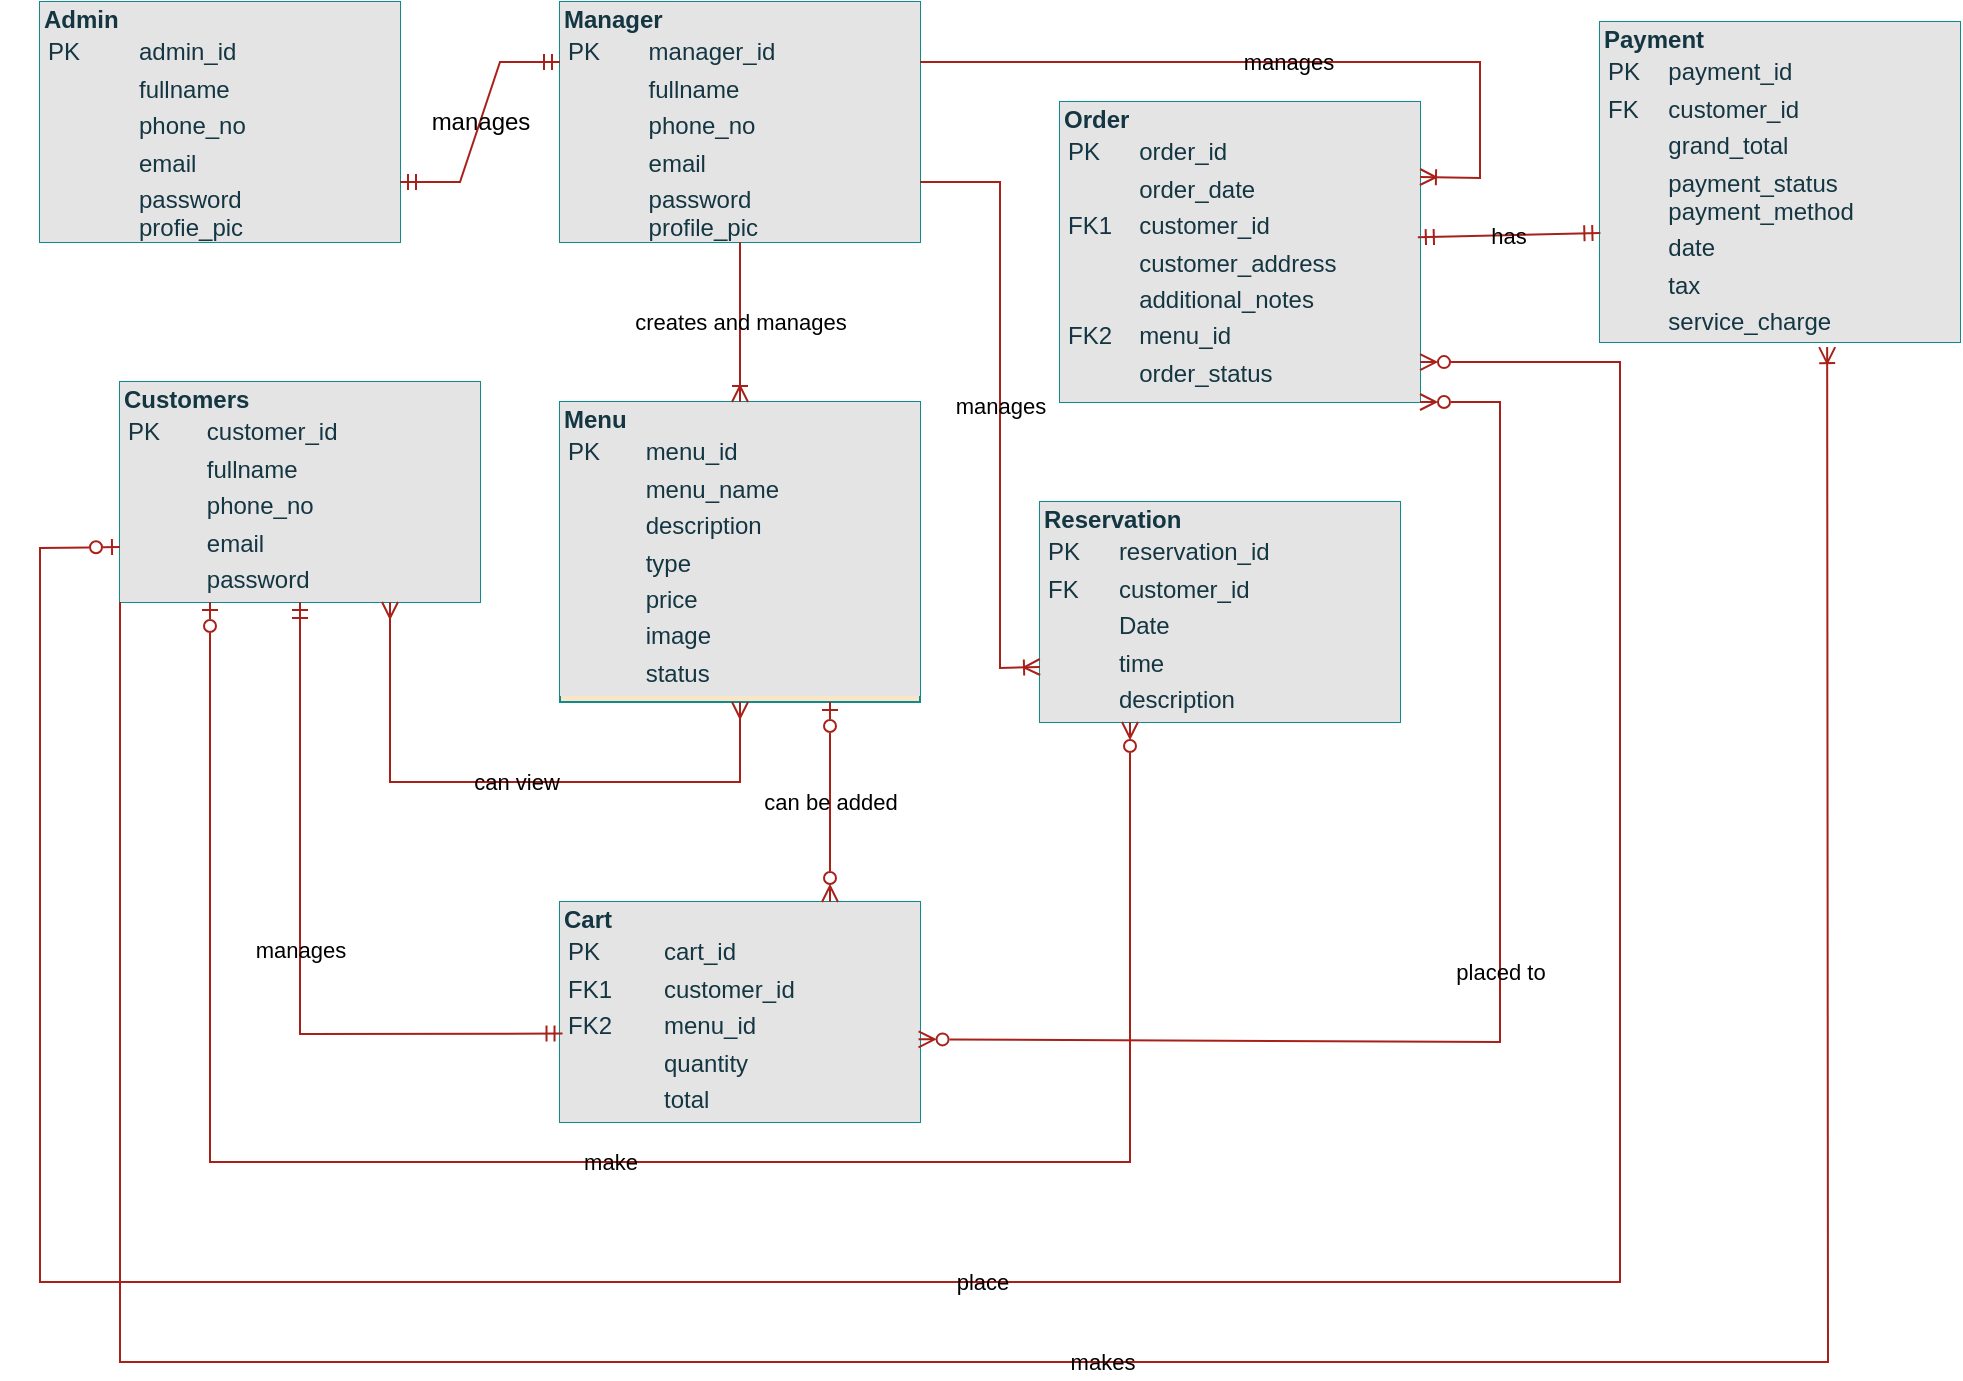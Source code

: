 <mxfile version="24.1.0" type="github">
  <diagram name="Page-1" id="c4acf3e9-155e-7222-9cf6-157b1a14988f">
    <mxGraphModel dx="794" dy="412" grid="1" gridSize="10" guides="1" tooltips="1" connect="1" arrows="1" fold="1" page="1" pageScale="1" pageWidth="1100" pageHeight="850" background="none" math="0" shadow="0">
      <root>
        <mxCell id="0" />
        <mxCell id="1" parent="0" />
        <mxCell id="Jjq8T7qi3jef3cEJJv4Q-7" value="" style="group;labelBackgroundColor=none;fontColor=#143642;" parent="1" vertex="1" connectable="0">
          <mxGeometry x="60" y="85" width="980" height="680" as="geometry" />
        </mxCell>
        <mxCell id="0ZMj3UgOhS7La8aOsczO-1" value="&lt;div style=&quot;box-sizing:border-box;width:100%;background:#e4e4e4;padding:2px;&quot;&gt;&lt;b&gt;Customers&lt;/b&gt;&lt;br&gt;&lt;table style=&quot;background-color: initial; font-size: 1em; width: 100%;&quot; cellpadding=&quot;2&quot; cellspacing=&quot;0&quot;&gt;&lt;tbody&gt;&lt;tr&gt;&lt;td&gt;PK&lt;/td&gt;&lt;td&gt;customer_id&lt;/td&gt;&lt;/tr&gt;&lt;tr&gt;&lt;td&gt;&lt;br&gt;&lt;/td&gt;&lt;td&gt;fullname&lt;/td&gt;&lt;/tr&gt;&lt;tr&gt;&lt;td&gt;&lt;br&gt;&lt;/td&gt;&lt;td&gt;phone_no&lt;/td&gt;&lt;/tr&gt;&lt;tr&gt;&lt;td&gt;&lt;br&gt;&lt;/td&gt;&lt;td&gt;email&lt;/td&gt;&lt;/tr&gt;&lt;tr&gt;&lt;td&gt;&lt;br&gt;&lt;/td&gt;&lt;td&gt;password&lt;/td&gt;&lt;/tr&gt;&lt;/tbody&gt;&lt;/table&gt;&lt;/div&gt;" style="verticalAlign=top;align=left;overflow=fill;html=1;whiteSpace=wrap;labelBackgroundColor=none;fillColor=#FAE5C7;strokeColor=#0F8B8D;fontColor=#143642;" parent="Jjq8T7qi3jef3cEJJv4Q-7" vertex="1">
          <mxGeometry x="60" y="190" width="180" height="110" as="geometry" />
        </mxCell>
        <mxCell id="0ZMj3UgOhS7La8aOsczO-2" value="&lt;div style=&quot;box-sizing:border-box;width:100%;background:#e4e4e4;padding:2px;&quot;&gt;&lt;b&gt;Menu&lt;/b&gt;&lt;br&gt;&lt;table style=&quot;background-color: initial; font-size: 1em; width: 100%;&quot; cellpadding=&quot;2&quot; cellspacing=&quot;0&quot;&gt;&lt;tbody&gt;&lt;tr&gt;&lt;td&gt;PK&lt;/td&gt;&lt;td&gt;menu_id&lt;/td&gt;&lt;/tr&gt;&lt;tr&gt;&lt;td&gt;&lt;br&gt;&lt;/td&gt;&lt;td&gt;menu_name&lt;/td&gt;&lt;/tr&gt;&lt;tr&gt;&lt;td&gt;&lt;br&gt;&lt;/td&gt;&lt;td&gt;description&lt;/td&gt;&lt;/tr&gt;&lt;tr&gt;&lt;td&gt;&lt;br&gt;&lt;/td&gt;&lt;td&gt;type&lt;/td&gt;&lt;/tr&gt;&lt;tr&gt;&lt;td&gt;&lt;br&gt;&lt;/td&gt;&lt;td&gt;price&lt;/td&gt;&lt;/tr&gt;&lt;tr&gt;&lt;td&gt;&lt;br&gt;&lt;/td&gt;&lt;td&gt;image&lt;/td&gt;&lt;/tr&gt;&lt;tr&gt;&lt;td&gt;&lt;br&gt;&lt;/td&gt;&lt;td&gt;status&lt;/td&gt;&lt;/tr&gt;&lt;/tbody&gt;&lt;/table&gt;&lt;/div&gt;" style="verticalAlign=top;align=left;overflow=fill;html=1;whiteSpace=wrap;labelBackgroundColor=none;fillColor=#FAE5C7;strokeColor=#0F8B8D;fontColor=#143642;" parent="Jjq8T7qi3jef3cEJJv4Q-7" vertex="1">
          <mxGeometry x="280" y="200" width="180" height="150" as="geometry" />
        </mxCell>
        <mxCell id="0ZMj3UgOhS7La8aOsczO-3" value="&lt;div style=&quot;box-sizing:border-box;width:100%;background:#e4e4e4;padding:2px;&quot;&gt;&lt;b&gt;Order&lt;/b&gt;&lt;br&gt;&lt;table style=&quot;background-color: initial; font-size: 1em; width: 100%;&quot; cellpadding=&quot;2&quot; cellspacing=&quot;0&quot;&gt;&lt;tbody&gt;&lt;tr&gt;&lt;td&gt;PK&lt;/td&gt;&lt;td&gt;order_id&lt;/td&gt;&lt;/tr&gt;&lt;tr&gt;&lt;td&gt;&lt;br&gt;&lt;/td&gt;&lt;td&gt;order_date&lt;/td&gt;&lt;/tr&gt;&lt;tr&gt;&lt;td&gt;FK1&lt;/td&gt;&lt;td&gt;customer_id&lt;/td&gt;&lt;/tr&gt;&lt;tr&gt;&lt;td&gt;&lt;br&gt;&lt;/td&gt;&lt;td&gt;customer_address&lt;/td&gt;&lt;/tr&gt;&lt;tr&gt;&lt;td&gt;&lt;br&gt;&lt;/td&gt;&lt;td&gt;additional_notes&lt;/td&gt;&lt;/tr&gt;&lt;tr&gt;&lt;td&gt;FK2&lt;/td&gt;&lt;td&gt;menu_id&lt;/td&gt;&lt;/tr&gt;&lt;tr&gt;&lt;td&gt;&lt;br&gt;&lt;/td&gt;&lt;td&gt;order_status&lt;br&gt;&lt;/td&gt;&lt;/tr&gt;&lt;tr&gt;&lt;td&gt;&lt;br&gt;&lt;/td&gt;&lt;td&gt;&lt;br&gt;&lt;/td&gt;&lt;/tr&gt;&lt;tr&gt;&lt;td&gt;&lt;br&gt;&lt;/td&gt;&lt;td&gt;&lt;br&gt;&lt;/td&gt;&lt;/tr&gt;&lt;tr&gt;&lt;td&gt;&lt;br&gt;&lt;/td&gt;&lt;td&gt;&lt;br&gt;&lt;/td&gt;&lt;/tr&gt;&lt;tr&gt;&lt;td&gt;&lt;br&gt;&lt;/td&gt;&lt;td&gt;&lt;br&gt;&lt;/td&gt;&lt;/tr&gt;&lt;tr&gt;&lt;td&gt;&lt;br&gt;&lt;/td&gt;&lt;td&gt;&lt;br&gt;&lt;/td&gt;&lt;/tr&gt;&lt;/tbody&gt;&lt;/table&gt;&lt;/div&gt;" style="verticalAlign=top;align=left;overflow=fill;html=1;whiteSpace=wrap;labelBackgroundColor=none;fillColor=#FAE5C7;strokeColor=#0F8B8D;fontColor=#143642;" parent="Jjq8T7qi3jef3cEJJv4Q-7" vertex="1">
          <mxGeometry x="530" y="50" width="180" height="150" as="geometry" />
        </mxCell>
        <mxCell id="0ZMj3UgOhS7La8aOsczO-10" value="&lt;div style=&quot;box-sizing:border-box;width:100%;background:#e4e4e4;padding:2px;&quot;&gt;&lt;b&gt;Cart&lt;/b&gt;&lt;table style=&quot;background-color: initial; font-size: 1em; width: 100%;&quot; cellpadding=&quot;2&quot; cellspacing=&quot;0&quot;&gt;&lt;tbody&gt;&lt;tr&gt;&lt;td&gt;PK&lt;/td&gt;&lt;td&gt;cart_id&lt;/td&gt;&lt;/tr&gt;&lt;tr&gt;&lt;td&gt;FK1&lt;/td&gt;&lt;td&gt;customer_id&lt;/td&gt;&lt;/tr&gt;&lt;tr&gt;&lt;td&gt;FK2&lt;/td&gt;&lt;td&gt;menu_id&lt;/td&gt;&lt;/tr&gt;&lt;tr&gt;&lt;td&gt;&lt;br&gt;&lt;/td&gt;&lt;td&gt;quantity&lt;/td&gt;&lt;/tr&gt;&lt;tr&gt;&lt;td&gt;&lt;br&gt;&lt;/td&gt;&lt;td&gt;total&lt;/td&gt;&lt;/tr&gt;&lt;tr&gt;&lt;td&gt;&lt;br&gt;&lt;/td&gt;&lt;td&gt;&lt;br&gt;&lt;/td&gt;&lt;/tr&gt;&lt;tr&gt;&lt;td&gt;&lt;br&gt;&lt;/td&gt;&lt;td&gt;&lt;br&gt;&lt;/td&gt;&lt;/tr&gt;&lt;/tbody&gt;&lt;/table&gt;&lt;/div&gt;" style="verticalAlign=top;align=left;overflow=fill;html=1;whiteSpace=wrap;labelBackgroundColor=none;fillColor=#FAE5C7;strokeColor=#0F8B8D;fontColor=#143642;" parent="Jjq8T7qi3jef3cEJJv4Q-7" vertex="1">
          <mxGeometry x="280" y="450" width="180" height="110" as="geometry" />
        </mxCell>
        <mxCell id="0ZMj3UgOhS7La8aOsczO-11" value="&lt;div style=&quot;box-sizing:border-box;width:100%;background:#e4e4e4;padding:2px;&quot;&gt;&lt;b&gt;Reservation&lt;/b&gt;&lt;br&gt;&lt;table style=&quot;background-color: initial; font-size: 1em; width: 100%;&quot; cellpadding=&quot;2&quot; cellspacing=&quot;0&quot;&gt;&lt;tbody&gt;&lt;tr&gt;&lt;td&gt;PK&lt;/td&gt;&lt;td&gt;reservation_id&lt;/td&gt;&lt;/tr&gt;&lt;tr&gt;&lt;td&gt;FK&lt;/td&gt;&lt;td&gt;customer_id&lt;/td&gt;&lt;/tr&gt;&lt;tr&gt;&lt;td&gt;&lt;br&gt;&lt;/td&gt;&lt;td&gt;Date&lt;/td&gt;&lt;/tr&gt;&lt;tr&gt;&lt;td&gt;&lt;br&gt;&lt;/td&gt;&lt;td&gt;time&lt;/td&gt;&lt;/tr&gt;&lt;tr&gt;&lt;td&gt;&lt;br&gt;&lt;/td&gt;&lt;td&gt;description&lt;/td&gt;&lt;/tr&gt;&lt;tr&gt;&lt;td&gt;&lt;br&gt;&lt;/td&gt;&lt;td&gt;&lt;br&gt;&lt;/td&gt;&lt;/tr&gt;&lt;tr&gt;&lt;td&gt;&lt;br&gt;&lt;/td&gt;&lt;td&gt;&lt;br&gt;&lt;/td&gt;&lt;/tr&gt;&lt;/tbody&gt;&lt;/table&gt;&lt;/div&gt;" style="verticalAlign=top;align=left;overflow=fill;html=1;whiteSpace=wrap;labelBackgroundColor=none;fillColor=#FAE5C7;strokeColor=#0F8B8D;fontColor=#143642;" parent="Jjq8T7qi3jef3cEJJv4Q-7" vertex="1">
          <mxGeometry x="520" y="250" width="180" height="110" as="geometry" />
        </mxCell>
        <mxCell id="-Bg4KVHuA5Gxkn_Qz7YZ-1" value="&lt;div style=&quot;box-sizing:border-box;width:100%;background:#e4e4e4;padding:2px;&quot;&gt;&lt;b&gt;Admin&lt;/b&gt;&lt;table style=&quot;background-color: initial; font-size: 1em; width: 100%;&quot; cellpadding=&quot;2&quot; cellspacing=&quot;0&quot;&gt;&lt;tbody&gt;&lt;tr&gt;&lt;td&gt;PK&lt;/td&gt;&lt;td&gt;admin_id&lt;/td&gt;&lt;/tr&gt;&lt;tr&gt;&lt;td&gt;&lt;br&gt;&lt;/td&gt;&lt;td&gt;fullname&lt;/td&gt;&lt;/tr&gt;&lt;tr&gt;&lt;td&gt;&lt;br&gt;&lt;/td&gt;&lt;td&gt;phone_no&lt;/td&gt;&lt;/tr&gt;&lt;tr&gt;&lt;td&gt;&lt;br&gt;&lt;/td&gt;&lt;td&gt;email&lt;/td&gt;&lt;/tr&gt;&lt;tr&gt;&lt;td&gt;&lt;br&gt;&lt;/td&gt;&lt;td&gt;password&lt;br&gt;profie_pic&lt;/td&gt;&lt;/tr&gt;&lt;/tbody&gt;&lt;/table&gt;&lt;/div&gt;" style="verticalAlign=top;align=left;overflow=fill;html=1;whiteSpace=wrap;labelBackgroundColor=none;fillColor=#FAE5C7;strokeColor=#0F8B8D;fontColor=#143642;" parent="Jjq8T7qi3jef3cEJJv4Q-7" vertex="1">
          <mxGeometry x="20" width="180" height="120" as="geometry" />
        </mxCell>
        <mxCell id="-Bg4KVHuA5Gxkn_Qz7YZ-2" value="&lt;div style=&quot;box-sizing:border-box;width:100%;background:#e4e4e4;padding:2px;&quot;&gt;&lt;b&gt;Manager&lt;/b&gt;&lt;table style=&quot;background-color: initial; font-size: 1em; width: 100%;&quot; cellpadding=&quot;2&quot; cellspacing=&quot;0&quot;&gt;&lt;tbody&gt;&lt;tr&gt;&lt;td&gt;PK&lt;/td&gt;&lt;td&gt;manager_id&lt;/td&gt;&lt;/tr&gt;&lt;tr&gt;&lt;td&gt;&lt;br&gt;&lt;/td&gt;&lt;td&gt;fullname&lt;/td&gt;&lt;/tr&gt;&lt;tr&gt;&lt;td&gt;&lt;br&gt;&lt;/td&gt;&lt;td&gt;phone_no&lt;/td&gt;&lt;/tr&gt;&lt;tr&gt;&lt;td&gt;&lt;br&gt;&lt;/td&gt;&lt;td&gt;email&lt;/td&gt;&lt;/tr&gt;&lt;tr&gt;&lt;td&gt;&lt;br&gt;&lt;/td&gt;&lt;td&gt;password&lt;br&gt;profile_pic&lt;/td&gt;&lt;/tr&gt;&lt;/tbody&gt;&lt;/table&gt;&lt;/div&gt;" style="verticalAlign=top;align=left;overflow=fill;html=1;whiteSpace=wrap;labelBackgroundColor=none;fillColor=#FAE5C7;strokeColor=#0F8B8D;fontColor=#143642;" parent="Jjq8T7qi3jef3cEJJv4Q-7" vertex="1">
          <mxGeometry x="280" width="180" height="120" as="geometry" />
        </mxCell>
        <mxCell id="-Bg4KVHuA5Gxkn_Qz7YZ-3" value="manages" style="edgeStyle=entityRelationEdgeStyle;fontSize=12;html=1;endArrow=ERmandOne;startArrow=ERmandOne;rounded=0;entryX=0;entryY=0.25;entryDx=0;entryDy=0;exitX=1;exitY=0.75;exitDx=0;exitDy=0;labelBackgroundColor=none;strokeColor=#A8201A;fontColor=default;" parent="Jjq8T7qi3jef3cEJJv4Q-7" source="-Bg4KVHuA5Gxkn_Qz7YZ-1" target="-Bg4KVHuA5Gxkn_Qz7YZ-2" edge="1">
          <mxGeometry x="0.003" width="100" height="100" relative="1" as="geometry">
            <mxPoint x="220" y="160" as="sourcePoint" />
            <mxPoint x="320" y="60" as="targetPoint" />
            <mxPoint as="offset" />
          </mxGeometry>
        </mxCell>
        <mxCell id="-Bg4KVHuA5Gxkn_Qz7YZ-6" value="creates and manages" style="endArrow=ERoneToMany;html=1;rounded=0;exitX=0.5;exitY=1;exitDx=0;exitDy=0;entryX=0.5;entryY=0;entryDx=0;entryDy=0;endFill=0;labelBackgroundColor=none;strokeColor=#A8201A;fontColor=default;" parent="Jjq8T7qi3jef3cEJJv4Q-7" source="-Bg4KVHuA5Gxkn_Qz7YZ-2" target="0ZMj3UgOhS7La8aOsczO-2" edge="1">
          <mxGeometry relative="1" as="geometry">
            <mxPoint x="350" y="260" as="sourcePoint" />
            <mxPoint x="510" y="260" as="targetPoint" />
          </mxGeometry>
        </mxCell>
        <mxCell id="-Bg4KVHuA5Gxkn_Qz7YZ-9" value="can view" style="endArrow=ERmany;html=1;rounded=0;exitX=0.75;exitY=1;exitDx=0;exitDy=0;entryX=0.5;entryY=1;entryDx=0;entryDy=0;startArrow=ERmany;startFill=0;endFill=0;labelBackgroundColor=none;strokeColor=#A8201A;fontColor=default;" parent="Jjq8T7qi3jef3cEJJv4Q-7" source="0ZMj3UgOhS7La8aOsczO-1" target="0ZMj3UgOhS7La8aOsczO-2" edge="1">
          <mxGeometry relative="1" as="geometry">
            <mxPoint x="330" y="220" as="sourcePoint" />
            <mxPoint x="490" y="220" as="targetPoint" />
            <Array as="points">
              <mxPoint x="195" y="390" />
              <mxPoint x="370" y="390" />
            </Array>
          </mxGeometry>
        </mxCell>
        <mxCell id="-Bg4KVHuA5Gxkn_Qz7YZ-10" value="can be added" style="endArrow=ERzeroToMany;html=1;rounded=0;exitX=0.75;exitY=1;exitDx=0;exitDy=0;startArrow=ERzeroToOne;startFill=0;endFill=0;entryX=0.75;entryY=0;entryDx=0;entryDy=0;labelBackgroundColor=none;strokeColor=#A8201A;fontColor=default;" parent="Jjq8T7qi3jef3cEJJv4Q-7" source="0ZMj3UgOhS7La8aOsczO-2" target="0ZMj3UgOhS7La8aOsczO-10" edge="1">
          <mxGeometry relative="1" as="geometry">
            <mxPoint x="470" y="220" as="sourcePoint" />
            <mxPoint x="480" y="545" as="targetPoint" />
          </mxGeometry>
        </mxCell>
        <mxCell id="-Bg4KVHuA5Gxkn_Qz7YZ-12" value="make" style="endArrow=ERzeroToMany;html=1;rounded=0;exitX=0.25;exitY=1;exitDx=0;exitDy=0;entryX=0.25;entryY=1;entryDx=0;entryDy=0;startArrow=ERzeroToOne;startFill=0;endFill=0;labelBackgroundColor=none;strokeColor=#A8201A;fontColor=default;" parent="Jjq8T7qi3jef3cEJJv4Q-7" source="0ZMj3UgOhS7La8aOsczO-1" target="0ZMj3UgOhS7La8aOsczO-11" edge="1">
          <mxGeometry relative="1" as="geometry">
            <mxPoint x="290" y="290" as="sourcePoint" />
            <mxPoint x="450" y="290" as="targetPoint" />
            <Array as="points">
              <mxPoint x="105" y="580" />
              <mxPoint x="360" y="580" />
              <mxPoint x="565" y="580" />
            </Array>
          </mxGeometry>
        </mxCell>
        <mxCell id="-Bg4KVHuA5Gxkn_Qz7YZ-14" value="manages" style="endArrow=ERmandOne;html=1;rounded=0;exitX=0.5;exitY=1;exitDx=0;exitDy=0;entryX=0.007;entryY=0.598;entryDx=0;entryDy=0;entryPerimeter=0;startArrow=ERmandOne;startFill=0;endFill=0;labelBackgroundColor=none;strokeColor=#A8201A;fontColor=default;" parent="Jjq8T7qi3jef3cEJJv4Q-7" source="0ZMj3UgOhS7La8aOsczO-1" target="0ZMj3UgOhS7La8aOsczO-10" edge="1">
          <mxGeometry relative="1" as="geometry">
            <mxPoint x="290" y="290" as="sourcePoint" />
            <mxPoint x="450" y="290" as="targetPoint" />
            <Array as="points">
              <mxPoint x="150" y="516" />
            </Array>
          </mxGeometry>
        </mxCell>
        <mxCell id="-Bg4KVHuA5Gxkn_Qz7YZ-15" value="manages" style="endArrow=none;html=1;rounded=0;entryX=1;entryY=0.75;entryDx=0;entryDy=0;exitX=0;exitY=0.75;exitDx=0;exitDy=0;endFill=0;startArrow=ERoneToMany;startFill=0;labelBackgroundColor=none;strokeColor=#A8201A;fontColor=default;" parent="Jjq8T7qi3jef3cEJJv4Q-7" source="0ZMj3UgOhS7La8aOsczO-11" target="-Bg4KVHuA5Gxkn_Qz7YZ-2" edge="1">
          <mxGeometry relative="1" as="geometry">
            <mxPoint x="290" y="140" as="sourcePoint" />
            <mxPoint x="450" y="140" as="targetPoint" />
            <Array as="points">
              <mxPoint x="500" y="333" />
              <mxPoint x="500" y="90" />
            </Array>
          </mxGeometry>
        </mxCell>
        <mxCell id="-Bg4KVHuA5Gxkn_Qz7YZ-17" value="manages" style="endArrow=none;html=1;rounded=0;entryX=1;entryY=0.25;entryDx=0;entryDy=0;exitX=1;exitY=0.25;exitDx=0;exitDy=0;endFill=0;startArrow=ERoneToMany;startFill=0;labelBackgroundColor=none;strokeColor=#A8201A;fontColor=default;" parent="Jjq8T7qi3jef3cEJJv4Q-7" source="0ZMj3UgOhS7La8aOsczO-3" target="-Bg4KVHuA5Gxkn_Qz7YZ-2" edge="1">
          <mxGeometry relative="1" as="geometry">
            <mxPoint x="630" y="463" as="sourcePoint" />
            <mxPoint x="520" y="93" as="targetPoint" />
            <Array as="points">
              <mxPoint x="740" y="88" />
              <mxPoint x="740" y="30" />
            </Array>
          </mxGeometry>
        </mxCell>
        <mxCell id="-Bg4KVHuA5Gxkn_Qz7YZ-18" value="place" style="endArrow=ERzeroToMany;html=1;rounded=0;exitX=0;exitY=0.75;exitDx=0;exitDy=0;startArrow=ERzeroToOne;startFill=0;endFill=0;entryX=1;entryY=0.867;entryDx=0;entryDy=0;entryPerimeter=0;labelBackgroundColor=none;strokeColor=#A8201A;fontColor=default;" parent="Jjq8T7qi3jef3cEJJv4Q-7" source="0ZMj3UgOhS7La8aOsczO-1" target="0ZMj3UgOhS7La8aOsczO-3" edge="1">
          <mxGeometry relative="1" as="geometry">
            <mxPoint x="115" y="310" as="sourcePoint" />
            <mxPoint x="710" y="163" as="targetPoint" />
            <Array as="points">
              <mxPoint x="20" y="273" />
              <mxPoint x="20" y="640" />
              <mxPoint x="810" y="640" />
              <mxPoint x="810" y="180" />
            </Array>
          </mxGeometry>
        </mxCell>
        <mxCell id="Jjq8T7qi3jef3cEJJv4Q-1" value="placed to" style="endArrow=ERzeroToMany;html=1;rounded=0;exitX=0.996;exitY=0.624;exitDx=0;exitDy=0;entryX=1;entryY=1;entryDx=0;entryDy=0;exitPerimeter=0;startArrow=ERzeroToMany;startFill=0;endFill=0;labelBackgroundColor=none;strokeColor=#A8201A;fontColor=default;" parent="Jjq8T7qi3jef3cEJJv4Q-7" source="0ZMj3UgOhS7La8aOsczO-10" target="0ZMj3UgOhS7La8aOsczO-3" edge="1">
          <mxGeometry width="50" height="50" relative="1" as="geometry">
            <mxPoint x="370" y="360" as="sourcePoint" />
            <mxPoint x="420" y="310" as="targetPoint" />
            <Array as="points">
              <mxPoint x="750" y="520" />
              <mxPoint x="750" y="200" />
            </Array>
          </mxGeometry>
        </mxCell>
        <mxCell id="Jjq8T7qi3jef3cEJJv4Q-2" value="&lt;div style=&quot;box-sizing:border-box;width:100%;background:#e4e4e4;padding:2px;&quot;&gt;&lt;b&gt;Payment&lt;/b&gt;&lt;table style=&quot;background-color: initial; font-size: 1em; width: 100%;&quot; cellpadding=&quot;2&quot; cellspacing=&quot;0&quot;&gt;&lt;tbody&gt;&lt;tr&gt;&lt;td&gt;PK&lt;/td&gt;&lt;td&gt;payment_id&lt;/td&gt;&lt;/tr&gt;&lt;tr&gt;&lt;td&gt;FK&lt;/td&gt;&lt;td&gt;customer_id&lt;/td&gt;&lt;/tr&gt;&lt;tr&gt;&lt;td&gt;&lt;br&gt;&lt;/td&gt;&lt;td&gt;grand_total&lt;/td&gt;&lt;/tr&gt;&lt;tr&gt;&lt;td&gt;&lt;br&gt;&lt;/td&gt;&lt;td&gt;payment_status&lt;br&gt;payment_method&lt;/td&gt;&lt;/tr&gt;&lt;tr&gt;&lt;td&gt;&lt;br&gt;&lt;/td&gt;&lt;td&gt;date&lt;/td&gt;&lt;/tr&gt;&lt;tr&gt;&lt;td&gt;&lt;br&gt;&lt;/td&gt;&lt;td&gt;tax&lt;/td&gt;&lt;/tr&gt;&lt;tr&gt;&lt;td&gt;&lt;br&gt;&lt;/td&gt;&lt;td&gt;service_charge&lt;/td&gt;&lt;/tr&gt;&lt;/tbody&gt;&lt;/table&gt;&lt;/div&gt;" style="verticalAlign=top;align=left;overflow=fill;html=1;whiteSpace=wrap;labelBackgroundColor=none;fillColor=#FAE5C7;strokeColor=#0F8B8D;fontColor=#143642;" parent="Jjq8T7qi3jef3cEJJv4Q-7" vertex="1">
          <mxGeometry x="800" y="10" width="180" height="160" as="geometry" />
        </mxCell>
        <mxCell id="Jjq8T7qi3jef3cEJJv4Q-4" value="makes" style="endArrow=ERoneToMany;html=1;rounded=0;exitX=0;exitY=1;exitDx=0;exitDy=0;entryX=0.631;entryY=1.016;entryDx=0;entryDy=0;entryPerimeter=0;endFill=0;labelBackgroundColor=none;strokeColor=#A8201A;fontColor=default;" parent="Jjq8T7qi3jef3cEJJv4Q-7" source="0ZMj3UgOhS7La8aOsczO-1" target="Jjq8T7qi3jef3cEJJv4Q-2" edge="1">
          <mxGeometry relative="1" as="geometry">
            <mxPoint x="230" y="310" as="sourcePoint" />
            <mxPoint x="390" y="310" as="targetPoint" />
            <Array as="points">
              <mxPoint x="60" y="680" />
              <mxPoint x="914" y="680" />
            </Array>
          </mxGeometry>
        </mxCell>
        <mxCell id="Jjq8T7qi3jef3cEJJv4Q-6" value="has" style="endArrow=ERmandOne;html=1;rounded=0;exitX=0.994;exitY=0.451;exitDx=0;exitDy=0;exitPerimeter=0;entryX=0.001;entryY=0.659;entryDx=0;entryDy=0;entryPerimeter=0;startArrow=ERmandOne;startFill=0;endFill=0;labelBackgroundColor=none;strokeColor=#A8201A;fontColor=default;" parent="Jjq8T7qi3jef3cEJJv4Q-7" source="0ZMj3UgOhS7La8aOsczO-3" target="Jjq8T7qi3jef3cEJJv4Q-2" edge="1">
          <mxGeometry relative="1" as="geometry">
            <mxPoint x="720" y="190" as="sourcePoint" />
            <mxPoint x="810" y="120" as="targetPoint" />
          </mxGeometry>
        </mxCell>
      </root>
    </mxGraphModel>
  </diagram>
</mxfile>
